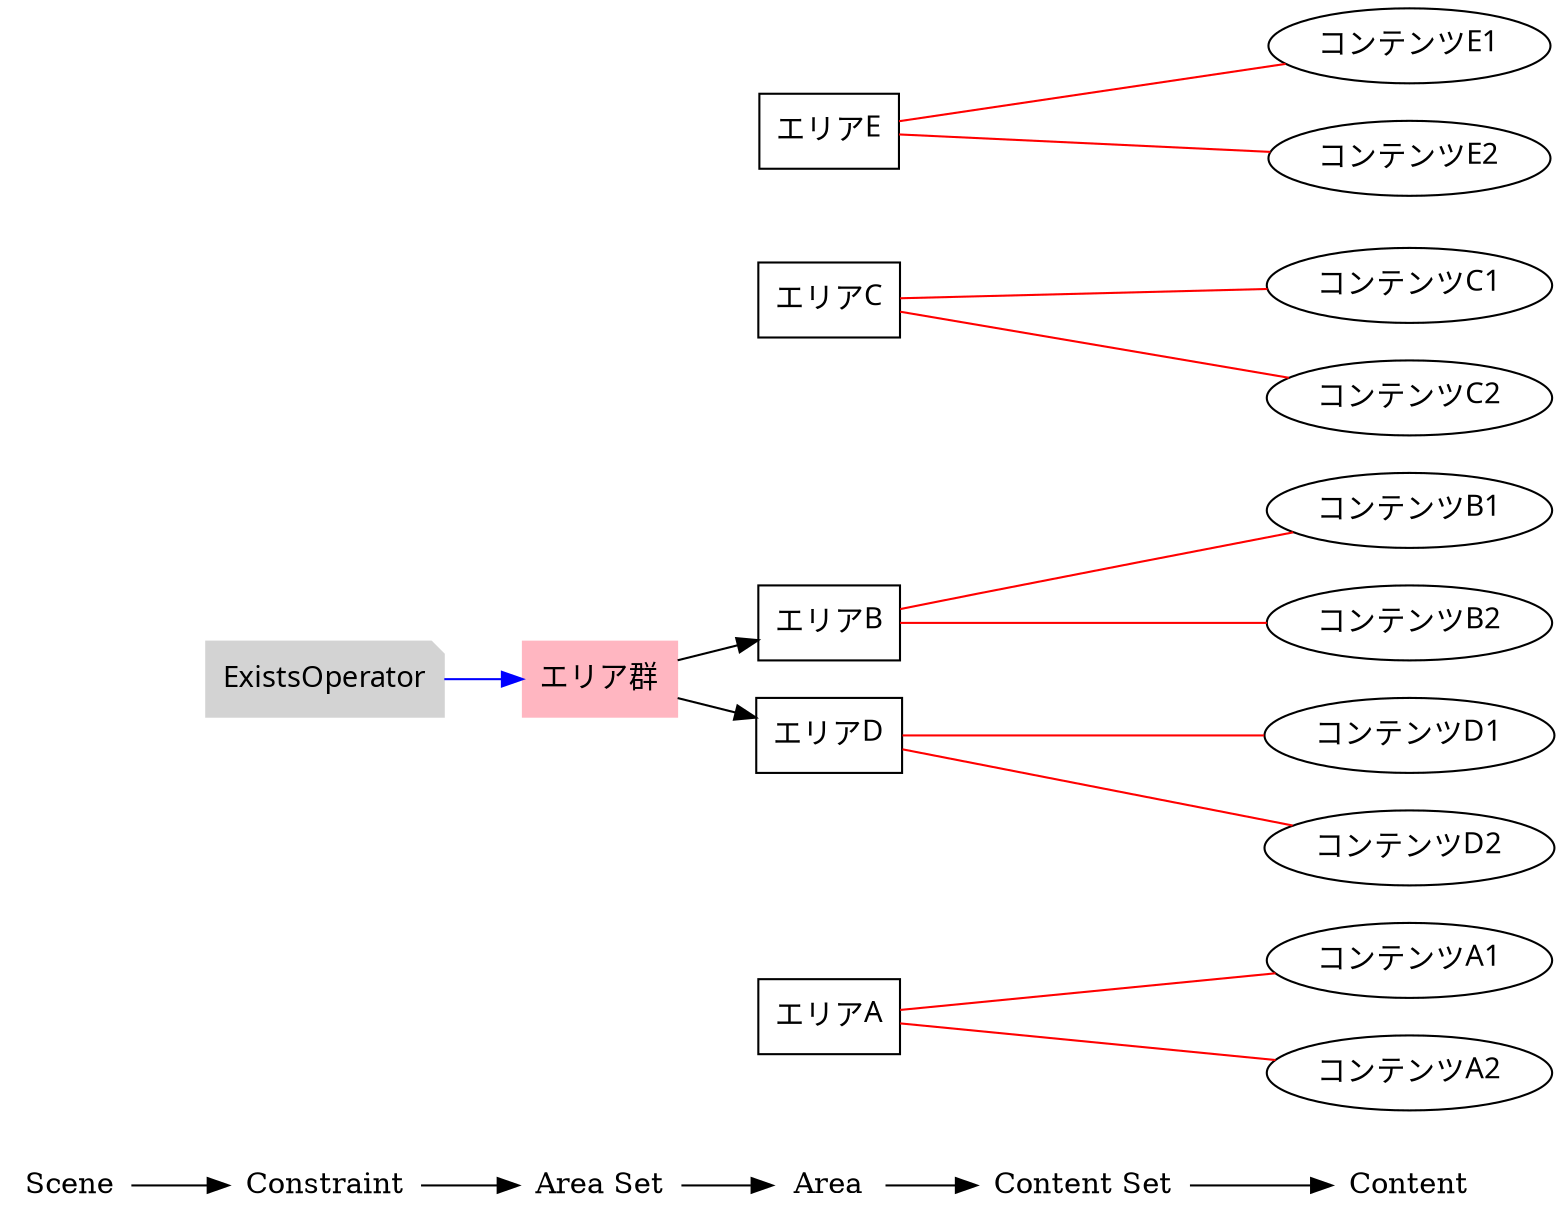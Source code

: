 digraph rule_objects_graph {
	rankdir = LR;
	charset="utf-8";
	clusterrank = global;
	
	node [shape = plaintext];
	Scene -> Constraint -> "Area Set" -> Area -> "Content Set" -> Content; 
	{ rank = same;
		node [shape = box];
		{
			Area;
			e1 [label="エリアA", fontname="Meiryo UI"];
			e2 [label="エリアB", fontname="Meiryo UI"];
			e3 [label="エリアC", fontname="Meiryo UI"];
			e4 [label="エリアD", fontname="Meiryo UI"];
			e5 [label="エリアE", fontname="Meiryo UI"];

		}
	}
	
	{ rank = same;
		node [shape = ellipse];
		{
			Content;
			e6 [label="コンテンツA1", fontname="Meiryo UI"];
			e7 [label="コンテンツB1", fontname="Meiryo UI"];
			e8 [label="コンテンツC1", fontname="Meiryo UI"];
			e9 [label="コンテンツD1", fontname="Meiryo UI"];
			e10 [label="コンテンツE1", fontname="Meiryo UI"];
			e11 [label="コンテンツA2", fontname="Meiryo UI"];
			e12 [label="コンテンツB2", fontname="Meiryo UI"];
			e13 [label="コンテンツC2", fontname="Meiryo UI"];
			e14 [label="コンテンツD2", fontname="Meiryo UI"];
			e15 [label="コンテンツE2", fontname="Meiryo UI"];


		}
	}
	
	{
		subgraph subareaset {
			"Area Set";
			node [shape = box, style = filled, color = lightpink];
			e16 [label="エリア群", fontname="Meiryo UI"];


		}
	}
	e16 -> e2;
	e16 -> e4;


	
	{
		subgraph subcontentset {
			"Content Set";
			node [shape = ellipse, style = filled, color = palegreen];


		}
	}



	e1 -> e6 [dir=none, color=red];
	e2 -> e7 [dir=none, color=red];
	e3 -> e8 [dir=none, color=red];
	e4 -> e9 [dir=none, color=red];
	e5 -> e10 [dir=none, color=red];
	e1 -> e11 [dir=none, color=red];
	e2 -> e12 [dir=none, color=red];
	e3 -> e13 [dir=none, color=red];
	e4 -> e14 [dir=none, color=red];
	e5 -> e15 [dir=none, color=red];
	

	

	

	

	subgraph scene { rank = same;
		node [shape = circle, style = filled, color = lightblue];
		{
			"Scene";

		}
	}

	{ rank = same;
		node [shape = note, style = filled, color = lightgrey];
		{
			"Constraint";
			e17 [label="ExistsOperator", fontname="Meiryo UI"];
		}
	}
	
	{ rank = same;
		node [shape = note, style = filled, color = lavenderblush2];
		{
			"Constraint";
		}
	}

	{ rank = same;
		node [shape = note, style = filled, color = lightpink2];
		{
			"Constraint";
		}
	}

	e17 -> e16 [color=blue];
	

	

	
}

